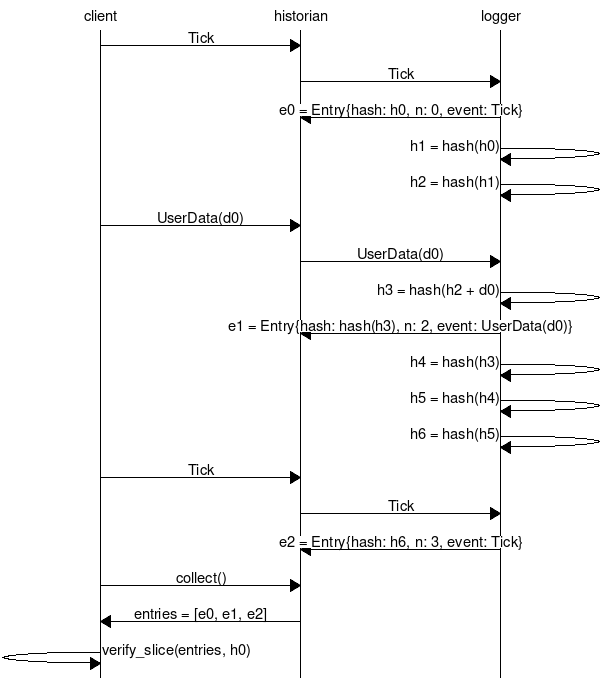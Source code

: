 msc {
  client,historian,logger;

  client=>historian [ label = "Tick" ] ;
  historian=>logger [ label = "Tick" ] ;
  logger=>historian [ label = "e0 = Entry{hash: h0, n: 0, event: Tick}" ] ;
  logger=>logger [ label = "h1 = hash(h0)" ] ;
  logger=>logger [ label = "h2 = hash(h1)" ] ;
  client=>historian [ label = "UserData(d0)" ] ;
  historian=>logger [ label = "UserData(d0)" ] ;
  logger=>logger [ label = "h3 = hash(h2 + d0)" ] ;
  logger=>historian [ label = "e1 = Entry{hash: hash(h3), n: 2, event: UserData(d0)}" ] ;
  logger=>logger [ label = "h4 = hash(h3)" ] ;
  logger=>logger [ label = "h5 = hash(h4)" ] ;
  logger=>logger [ label = "h6 = hash(h5)" ] ;
  client=>historian [ label = "Tick" ] ;
  historian=>logger [ label = "Tick" ] ;
  logger=>historian [ label = "e2 = Entry{hash: h6, n: 3, event: Tick}" ] ;
  client=>historian [ label = "collect()" ] ;
  historian=>client [ label = "entries = [e0, e1, e2]" ] ;
  client=>client [ label = "verify_slice(entries, h0)" ] ;
}
